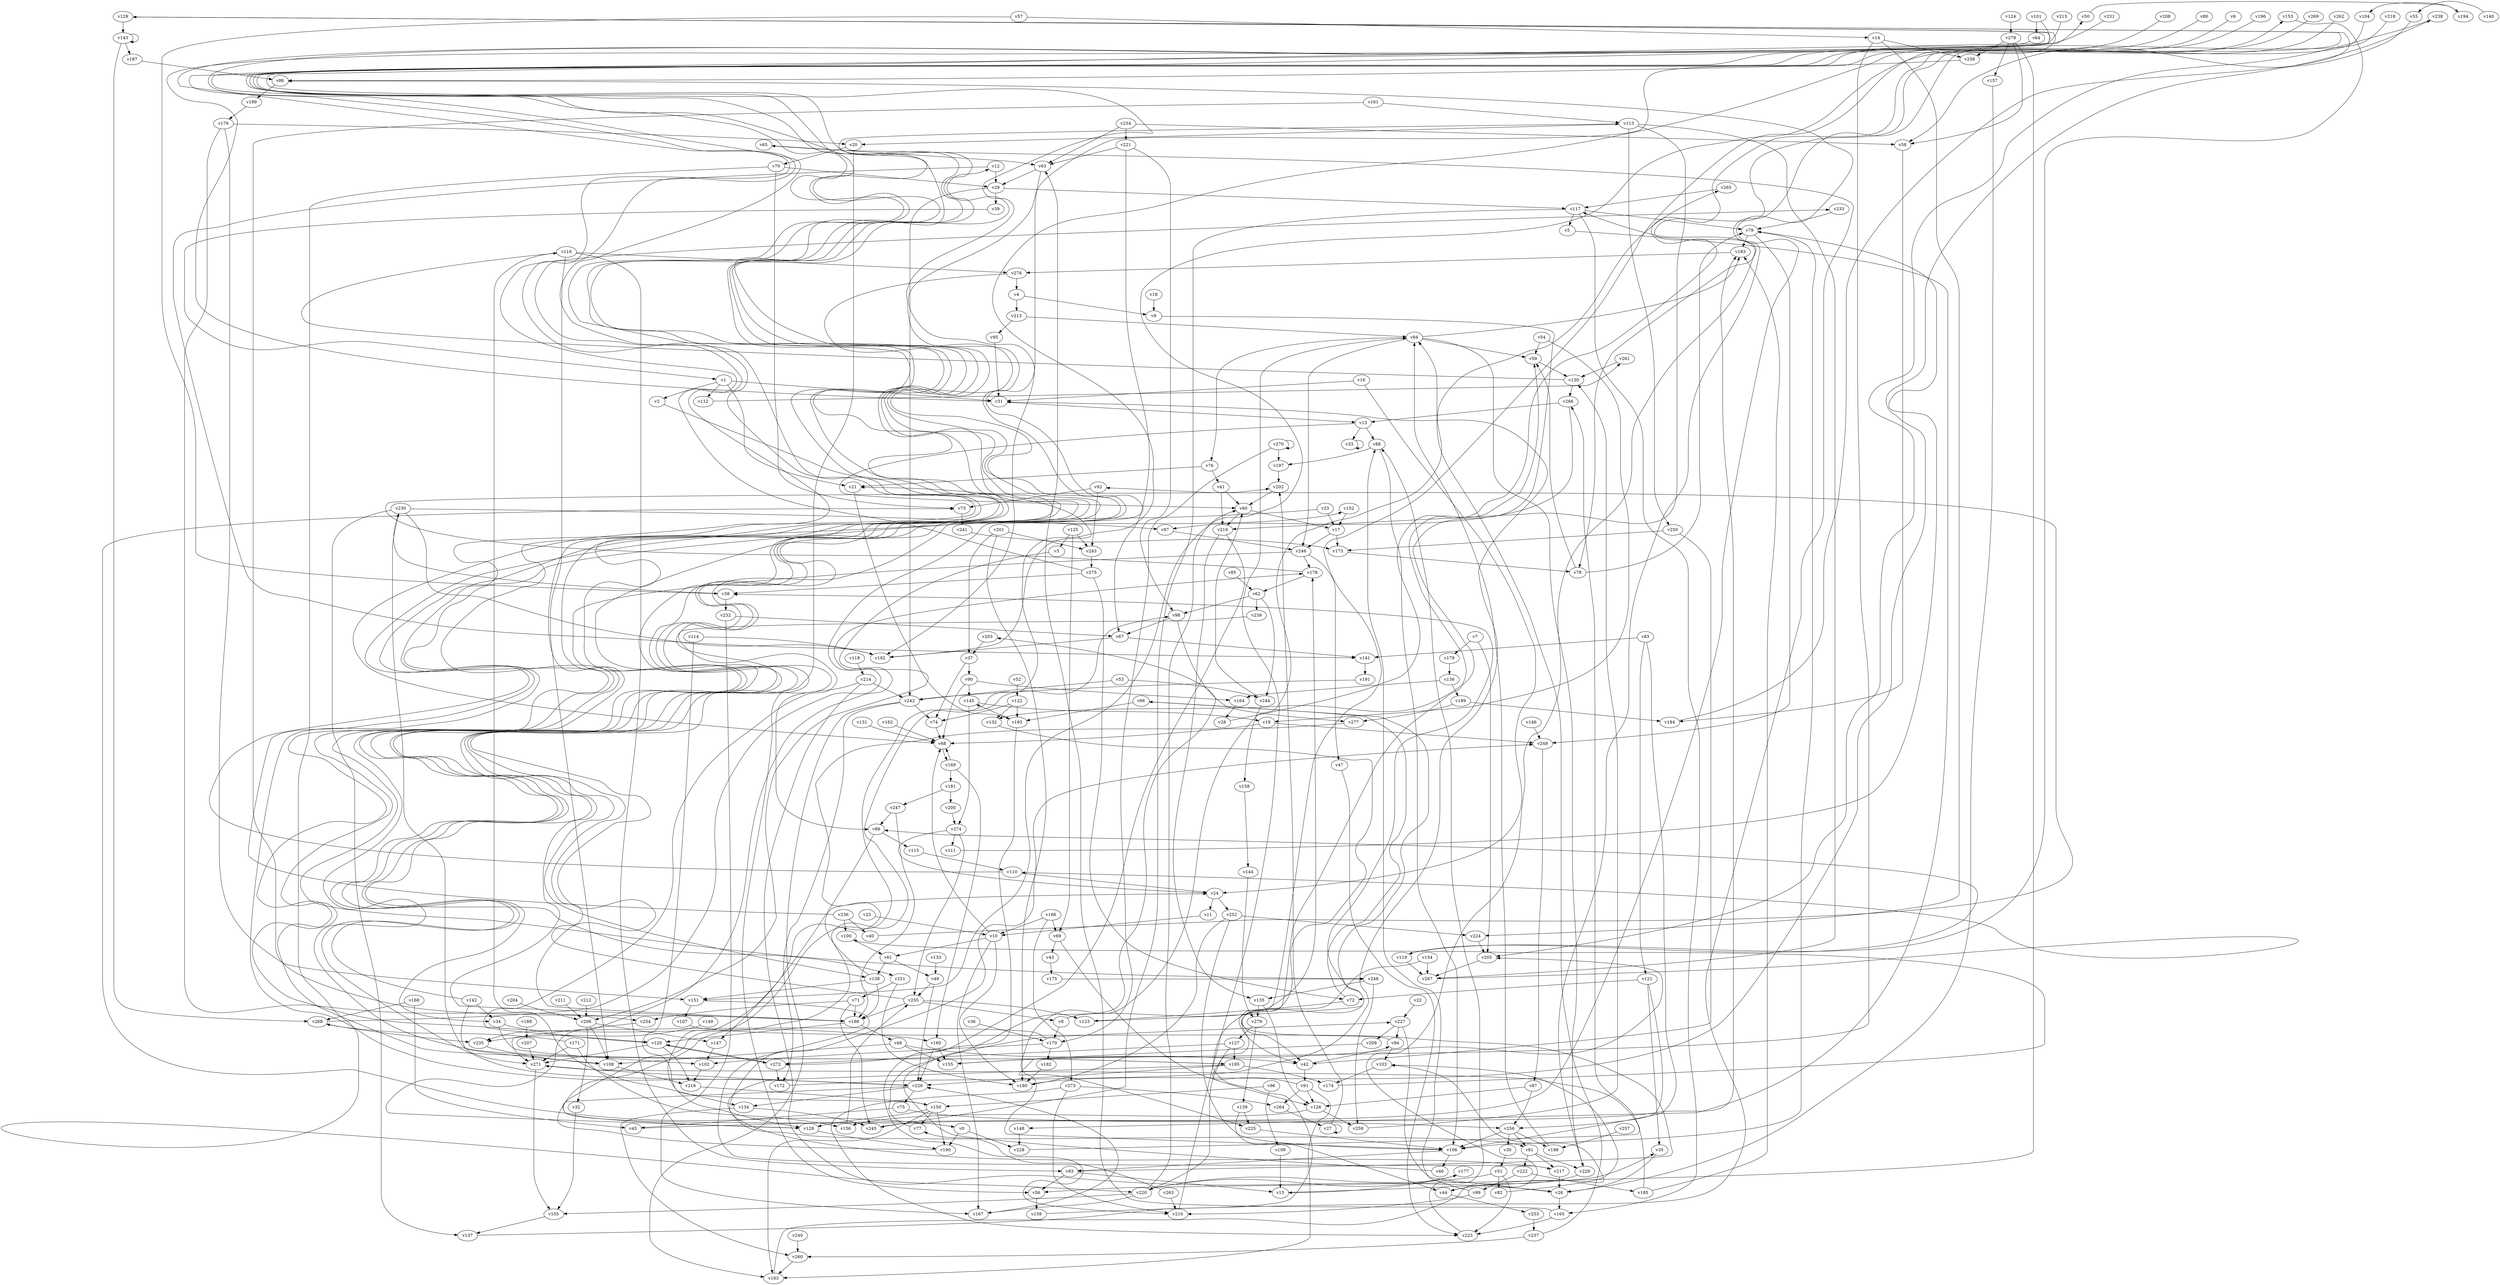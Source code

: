 // Benchmark game 410 - 280 vertices
// time_bound: 59
// targets: v235
digraph G {
    v0 [name="v0", player=0];
    v1 [name="v1", player=0];
    v2 [name="v2", player=1];
    v3 [name="v3", player=0];
    v4 [name="v4", player=0];
    v5 [name="v5", player=1];
    v6 [name="v6", player=1];
    v7 [name="v7", player=0];
    v8 [name="v8", player=1];
    v9 [name="v9", player=0];
    v10 [name="v10", player=0];
    v11 [name="v11", player=1];
    v12 [name="v12", player=1];
    v13 [name="v13", player=0];
    v14 [name="v14", player=0];
    v15 [name="v15", player=0];
    v16 [name="v16", player=1];
    v17 [name="v17", player=0];
    v18 [name="v18", player=0];
    v19 [name="v19", player=0];
    v20 [name="v20", player=0];
    v21 [name="v21", player=0];
    v22 [name="v22", player=0];
    v23 [name="v23", player=0];
    v24 [name="v24", player=1];
    v25 [name="v25", player=0];
    v26 [name="v26", player=1];
    v27 [name="v27", player=1];
    v28 [name="v28", player=0];
    v29 [name="v29", player=1];
    v30 [name="v30", player=0];
    v31 [name="v31", player=1];
    v32 [name="v32", player=0];
    v33 [name="v33", player=1];
    v34 [name="v34", player=0];
    v35 [name="v35", player=0];
    v36 [name="v36", player=0];
    v37 [name="v37", player=0];
    v38 [name="v38", player=0];
    v39 [name="v39", player=0];
    v40 [name="v40", player=0];
    v41 [name="v41", player=1];
    v42 [name="v42", player=1];
    v43 [name="v43", player=0];
    v44 [name="v44", player=0];
    v45 [name="v45", player=0];
    v46 [name="v46", player=1];
    v47 [name="v47", player=0];
    v48 [name="v48", player=0];
    v49 [name="v49", player=1];
    v50 [name="v50", player=0];
    v51 [name="v51", player=1];
    v52 [name="v52", player=1];
    v53 [name="v53", player=1];
    v54 [name="v54", player=1];
    v55 [name="v55", player=0];
    v56 [name="v56", player=0];
    v57 [name="v57", player=1];
    v58 [name="v58", player=1];
    v59 [name="v59", player=1];
    v60 [name="v60", player=1];
    v61 [name="v61", player=1];
    v62 [name="v62", player=1];
    v63 [name="v63", player=1];
    v64 [name="v64", player=0];
    v65 [name="v65", player=0];
    v66 [name="v66", player=0];
    v67 [name="v67", player=0];
    v68 [name="v68", player=0];
    v69 [name="v69", player=0];
    v70 [name="v70", player=0];
    v71 [name="v71", player=0];
    v72 [name="v72", player=1];
    v73 [name="v73", player=0];
    v74 [name="v74", player=1];
    v75 [name="v75", player=1];
    v76 [name="v76", player=0];
    v77 [name="v77", player=0];
    v78 [name="v78", player=1];
    v79 [name="v79", player=0];
    v80 [name="v80", player=0];
    v81 [name="v81", player=0];
    v82 [name="v82", player=1];
    v83 [name="v83", player=0];
    v84 [name="v84", player=1];
    v85 [name="v85", player=1];
    v86 [name="v86", player=1];
    v87 [name="v87", player=1];
    v88 [name="v88", player=0];
    v89 [name="v89", player=0];
    v90 [name="v90", player=0];
    v91 [name="v91", player=1];
    v92 [name="v92", player=0];
    v93 [name="v93", player=1];
    v94 [name="v94", player=1];
    v95 [name="v95", player=1];
    v96 [name="v96", player=1];
    v97 [name="v97", player=1];
    v98 [name="v98", player=1];
    v99 [name="v99", player=0];
    v100 [name="v100", player=1];
    v101 [name="v101", player=0];
    v102 [name="v102", player=0];
    v103 [name="v103", player=0];
    v104 [name="v104", player=0];
    v105 [name="v105", player=1];
    v106 [name="v106", player=1];
    v107 [name="v107", player=0];
    v108 [name="v108", player=1];
    v109 [name="v109", player=1];
    v110 [name="v110", player=0];
    v111 [name="v111", player=1];
    v112 [name="v112", player=1];
    v113 [name="v113", player=0];
    v114 [name="v114", player=0];
    v115 [name="v115", player=0];
    v116 [name="v116", player=0];
    v117 [name="v117", player=0];
    v118 [name="v118", player=0];
    v119 [name="v119", player=0];
    v120 [name="v120", player=0];
    v121 [name="v121", player=1];
    v122 [name="v122", player=0];
    v123 [name="v123", player=0];
    v124 [name="v124", player=1];
    v125 [name="v125", player=1];
    v126 [name="v126", player=1];
    v127 [name="v127", player=0];
    v128 [name="v128", player=1];
    v129 [name="v129", player=0];
    v130 [name="v130", player=0];
    v131 [name="v131", player=1];
    v132 [name="v132", player=0];
    v133 [name="v133", player=0];
    v134 [name="v134", player=0];
    v135 [name="v135", player=0];
    v136 [name="v136", player=1];
    v137 [name="v137", player=1];
    v138 [name="v138", player=1];
    v139 [name="v139", player=0];
    v140 [name="v140", player=0];
    v141 [name="v141", player=1];
    v142 [name="v142", player=1];
    v143 [name="v143", player=1];
    v144 [name="v144", player=0];
    v145 [name="v145", player=0];
    v146 [name="v146", player=1];
    v147 [name="v147", player=1];
    v148 [name="v148", player=1];
    v149 [name="v149", player=1];
    v150 [name="v150", player=1];
    v151 [name="v151", player=0];
    v152 [name="v152", player=0];
    v153 [name="v153", player=1];
    v154 [name="v154", player=1];
    v155 [name="v155", player=0];
    v156 [name="v156", player=1];
    v157 [name="v157", player=0];
    v158 [name="v158", player=0];
    v159 [name="v159", player=1];
    v160 [name="v160", player=1];
    v161 [name="v161", player=0];
    v162 [name="v162", player=1];
    v163 [name="v163", player=1];
    v164 [name="v164", player=0];
    v165 [name="v165", player=1];
    v166 [name="v166", player=1];
    v167 [name="v167", player=1];
    v168 [name="v168", player=0];
    v169 [name="v169", player=0];
    v170 [name="v170", player=0];
    v171 [name="v171", player=1];
    v172 [name="v172", player=1];
    v173 [name="v173", player=1];
    v174 [name="v174", player=1];
    v175 [name="v175", player=1];
    v176 [name="v176", player=0];
    v177 [name="v177", player=1];
    v178 [name="v178", player=1];
    v179 [name="v179", player=1];
    v180 [name="v180", player=0];
    v181 [name="v181", player=0];
    v182 [name="v182", player=1];
    v183 [name="v183", player=0];
    v184 [name="v184", player=1];
    v185 [name="v185", player=1];
    v186 [name="v186", player=1];
    v187 [name="v187", player=0];
    v188 [name="v188", player=1];
    v189 [name="v189", player=1];
    v190 [name="v190", player=1];
    v191 [name="v191", player=0];
    v192 [name="v192", player=1];
    v193 [name="v193", player=0];
    v194 [name="v194", player=1];
    v195 [name="v195", player=1];
    v196 [name="v196", player=1];
    v197 [name="v197", player=0];
    v198 [name="v198", player=0];
    v199 [name="v199", player=1];
    v200 [name="v200", player=1];
    v201 [name="v201", player=1];
    v202 [name="v202", player=0];
    v203 [name="v203", player=1];
    v204 [name="v204", player=1];
    v205 [name="v205", player=0];
    v206 [name="v206", player=1];
    v207 [name="v207", player=0];
    v208 [name="v208", player=0];
    v209 [name="v209", player=0];
    v210 [name="v210", player=0];
    v211 [name="v211", player=0];
    v212 [name="v212", player=0];
    v213 [name="v213", player=1];
    v214 [name="v214", player=1];
    v215 [name="v215", player=1];
    v216 [name="v216", player=1];
    v217 [name="v217", player=0];
    v218 [name="v218", player=1];
    v219 [name="v219", player=0];
    v220 [name="v220", player=1];
    v221 [name="v221", player=0];
    v222 [name="v222", player=1];
    v223 [name="v223", player=1];
    v224 [name="v224", player=0];
    v225 [name="v225", player=0];
    v226 [name="v226", player=0];
    v227 [name="v227", player=1];
    v228 [name="v228", player=1];
    v229 [name="v229", player=0];
    v230 [name="v230", player=1];
    v231 [name="v231", player=0];
    v232 [name="v232", player=0];
    v233 [name="v233", player=0];
    v234 [name="v234", player=1];
    v235 [name="v235", player=1, target=1];
    v236 [name="v236", player=0];
    v237 [name="v237", player=1];
    v238 [name="v238", player=1];
    v239 [name="v239", player=1];
    v240 [name="v240", player=1];
    v241 [name="v241", player=1];
    v242 [name="v242", player=1];
    v243 [name="v243", player=1];
    v244 [name="v244", player=1];
    v245 [name="v245", player=0];
    v246 [name="v246", player=1];
    v247 [name="v247", player=1];
    v248 [name="v248", player=0];
    v249 [name="v249", player=1];
    v250 [name="v250", player=1];
    v251 [name="v251", player=0];
    v252 [name="v252", player=0];
    v253 [name="v253", player=1];
    v254 [name="v254", player=1];
    v255 [name="v255", player=1];
    v256 [name="v256", player=1];
    v257 [name="v257", player=0];
    v258 [name="v258", player=1];
    v259 [name="v259", player=0];
    v260 [name="v260", player=0];
    v261 [name="v261", player=0];
    v262 [name="v262", player=1];
    v263 [name="v263", player=0];
    v264 [name="v264", player=0];
    v265 [name="v265", player=1];
    v266 [name="v266", player=1];
    v267 [name="v267", player=1];
    v268 [name="v268", player=0];
    v269 [name="v269", player=1];
    v270 [name="v270", player=1];
    v271 [name="v271", player=1];
    v272 [name="v272", player=1];
    v273 [name="v273", player=0];
    v274 [name="v274", player=1];
    v275 [name="v275", player=1];
    v276 [name="v276", player=1];
    v277 [name="v277", player=1];
    v278 [name="v278", player=1];
    v279 [name="v279", player=0];

    v0 -> v73 [constraint="t < 6"];
    v1 -> v31;
    v2 -> v195 [constraint="t mod 5 == 4"];
    v3 -> v206 [constraint="t >= 3"];
    v4 -> v9;
    v5 -> v148 [constraint="t mod 2 == 0"];
    v6 -> v138 [constraint="t < 10"];
    v7 -> v205;
    v8 -> v178;
    v9 -> v132 [constraint="t >= 3"];
    v10 -> v167;
    v11 -> v10;
    v12 -> v141 [constraint="t mod 5 == 1"];
    v13 -> v60 [constraint="t mod 3 == 1"];
    v14 -> v258;
    v15 -> v35 [constraint="t < 5"];
    v16 -> v24;
    v17 -> v246;
    v18 -> v9;
    v19 -> v68;
    v20 -> v70;
    v21 -> v193;
    v22 -> v227;
    v23 -> v160 [constraint="t mod 5 == 1"];
    v24 -> v252;
    v25 -> v10;
    v26 -> v165;
    v27 -> v27 [constraint="t mod 5 == 4"];
    v28 -> v129 [constraint="t mod 5 == 3"];
    v29 -> v117;
    v30 -> v51;
    v31 -> v13;
    v32 -> v105;
    v33 -> v33;
    v34 -> v102;
    v35 -> v26;
    v36 -> v170;
    v37 -> v74;
    v38 -> v230 [constraint="t mod 3 == 0"];
    v39 -> v1 [constraint="t mod 4 == 3"];
    v40 -> v92 [constraint="t < 7"];
    v41 -> v60;
    v42 -> v94 [constraint="t mod 3 == 1"];
    v43 -> v175;
    v44 -> v103 [constraint="t < 15"];
    v45 -> v86 [constraint="t < 14"];
    v46 -> v203 [constraint="t < 7"];
    v47 -> v223;
    v48 -> v155;
    v49 -> v255;
    v50 -> v194 [constraint="t < 11"];
    v51 -> v82;
    v52 -> v122;
    v53 -> v242;
    v54 -> v59;
    v55 -> v58 [constraint="t >= 4"];
    v56 -> v159;
    v57 -> v38;
    v58 -> v184;
    v59 -> v130;
    v60 -> v219;
    v61 -> v49;
    v62 -> v239;
    v63 -> v29;
    v64 -> v31 [constraint="t mod 3 == 0"];
    v65 -> v63;
    v66 -> v193;
    v67 -> v141;
    v68 -> v169;
    v69 -> v43;
    v70 -> v73;
    v71 -> v186;
    v72 -> v66 [constraint="t < 9"];
    v73 -> v241;
    v74 -> v68;
    v75 -> v256;
    v76 -> v21;
    v77 -> v227 [constraint="t mod 2 == 0"];
    v78 -> v79;
    v79 -> v106;
    v80 -> v186 [constraint="t mod 5 == 0"];
    v81 -> v217;
    v82 -> v103 [constraint="t < 8"];
    v83 -> v121;
    v84 -> v183;
    v85 -> v62;
    v86 -> v199;
    v87 -> v256;
    v88 -> v197;
    v89 -> v115;
    v90 -> v68;
    v91 -> v38 [constraint="t >= 5"];
    v92 -> v243;
    v93 -> v15;
    v94 -> v59 [constraint="t mod 4 == 0"];
    v95 -> v31;
    v96 -> v109;
    v97 -> v246;
    v98 -> v277;
    v99 -> v210;
    v100 -> v61;
    v101 -> v226 [constraint="t < 9"];
    v102 -> v216;
    v103 -> v174;
    v104 -> v78 [constraint="t >= 1"];
    v105 -> v137;
    v106 -> v265 [constraint="t mod 5 == 0"];
    v107 -> v93 [constraint="t >= 1"];
    v108 -> v216;
    v109 -> v15;
    v110 -> v152 [constraint="t >= 3"];
    v111 -> v79 [constraint="t < 6"];
    v112 -> v261 [constraint="t < 13"];
    v113 -> v267;
    v114 -> v128;
    v115 -> v110;
    v116 -> v134;
    v117 -> v5;
    v118 -> v214;
    v119 -> v89 [constraint="t >= 1"];
    v120 -> v271;
    v121 -> v256;
    v122 -> v74;
    v123 -> v66 [constraint="t < 7"];
    v124 -> v278;
    v125 -> v3;
    v126 -> v156;
    v127 -> v272 [constraint="t mod 3 == 1"];
    v128 -> v178 [constraint="t < 15"];
    v129 -> v248 [constraint="t mod 4 == 3"];
    v130 -> v116 [constraint="t mod 2 == 1"];
    v131 -> v68;
    v132 -> v42 [constraint="t mod 3 == 1"];
    v133 -> v49;
    v134 -> v260;
    v135 -> v279;
    v136 -> v164;
    v137 -> v129 [constraint="t mod 5 == 2"];
    v138 -> v24 [constraint="t < 11"];
    v139 -> v225;
    v140 -> v55 [constraint="t < 7"];
    v141 -> v191;
    v142 -> v113 [constraint="t mod 5 == 1"];
    v143 -> v143;
    v144 -> v279;
    v145 -> v274;
    v146 -> v249;
    v147 -> v102;
    v148 -> v228;
    v149 -> v235;
    v150 -> v77;
    v151 -> v217 [constraint="t < 14"];
    v152 -> v17;
    v153 -> v119 [constraint="t >= 4"];
    v154 -> v42 [constraint="t >= 4"];
    v155 -> v205 [constraint="t mod 5 == 2"];
    v156 -> v255;
    v157 -> v26;
    v158 -> v144;
    v159 -> v65 [constraint="t mod 4 == 2"];
    v160 -> v155;
    v161 -> v113;
    v162 -> v68;
    v163 -> v117 [constraint="t < 9"];
    v164 -> v28;
    v165 -> v223;
    v166 -> v273;
    v167 -> v226 [constraint="t < 6"];
    v168 -> v268;
    v169 -> v181;
    v170 -> v235 [constraint="t >= 3"];
    v171 -> v268 [constraint="t >= 2"];
    v172 -> v31 [constraint="t >= 3"];
    v173 -> v78;
    v174 -> v100 [constraint="t mod 5 == 2"];
    v175 -> v248 [constraint="t >= 3"];
    v176 -> v20;
    v177 -> v15;
    v178 -> v202 [constraint="t mod 5 == 3"];
    v179 -> v136;
    v180 -> v238 [constraint="t mod 3 == 0"];
    v181 -> v200;
    v182 -> v180;
    v183 -> v276;
    v184 -> v129 [constraint="t mod 3 == 0"];
    v185 -> v183;
    v186 -> v48;
    v187 -> v86;
    v188 -> v207;
    v189 -> v277;
    v190 -> v98 [constraint="t mod 2 == 0"];
    v191 -> v242;
    v192 -> v21 [constraint="t >= 4"];
    v193 -> v145 [constraint="t mod 5 == 1"];
    v194 -> v104 [constraint="t < 9"];
    v195 -> v81 [constraint="t < 5"];
    v196 -> v120 [constraint="t < 7"];
    v197 -> v202;
    v198 -> v84;
    v199 -> v176;
    v200 -> v274;
    v201 -> v243;
    v202 -> v60;
    v203 -> v37;
    v204 -> v206;
    v205 -> v267;
    v206 -> v147;
    v207 -> v271;
    v208 -> v34 [constraint="t mod 5 == 0"];
    v209 -> v225 [constraint="t >= 4"];
    v210 -> v84;
    v211 -> v206;
    v212 -> v206;
    v213 -> v95;
    v214 -> v26;
    v215 -> v68 [constraint="t >= 1"];
    v216 -> v150;
    v217 -> v249 [constraint="t mod 3 == 2"];
    v218 -> v229 [constraint="t mod 4 == 1"];
    v219 -> v210 [constraint="t mod 4 == 0"];
    v220 -> v177 [constraint="t >= 2"];
    v221 -> v63;
    v222 -> v99;
    v223 -> v88;
    v224 -> v205;
    v225 -> v106;
    v226 -> v0 [constraint="t mod 3 == 0"];
    v227 -> v209;
    v228 -> v271 [constraint="t mod 3 == 1"];
    v229 -> v44;
    v230 -> v108;
    v231 -> v195 [constraint="t < 7"];
    v232 -> v67;
    v233 -> v79;
    v234 -> v58;
    v235 -> v108;
    v236 -> v50 [constraint="t >= 5"];
    v237 -> v84;
    v238 -> v205 [constraint="t mod 3 == 2"];
    v239 -> v251 [constraint="t >= 3"];
    v240 -> v260;
    v241 -> v173;
    v242 -> v74;
    v243 -> v275;
    v244 -> v60;
    v245 -> v183;
    v246 -> v226 [constraint="t mod 4 == 3"];
    v247 -> v186;
    v248 -> v259;
    v249 -> v87;
    v250 -> v42;
    v251 -> v180;
    v252 -> v224;
    v253 -> v237;
    v254 -> v271 [constraint="t < 6"];
    v255 -> v12 [constraint="t < 12"];
    v256 -> v106;
    v257 -> v198;
    v258 -> v86;
    v259 -> v130;
    v260 -> v163;
    v261 -> v130;
    v262 -> v151 [constraint="t < 8"];
    v263 -> v77 [constraint="t < 14"];
    v264 -> v27;
    v265 -> v117;
    v266 -> v97;
    v267 -> v110 [constraint="t < 10"];
    v268 -> v153 [constraint="t < 13"];
    v269 -> v128 [constraint="t >= 5"];
    v270 -> v197;
    v271 -> v226;
    v272 -> v172;
    v273 -> v223 [constraint="t < 7"];
    v274 -> v24 [constraint="t >= 3"];
    v275 -> v233 [constraint="t >= 2"];
    v276 -> v186 [constraint="t < 12"];
    v277 -> v150 [constraint="t mod 3 == 0"];
    v278 -> v56;
    v279 -> v139;
    v126 -> v259;
    v176 -> v254;
    v220 -> v167;
    v84 -> v246;
    v83 -> v141;
    v116 -> v276;
    v230 -> v192;
    v96 -> v150;
    v92 -> v73;
    v271 -> v105;
    v90 -> v164;
    v17 -> v173;
    v98 -> v67;
    v79 -> v183;
    v221 -> v67;
    v150 -> v128;
    v274 -> v111;
    v81 -> v222;
    v7 -> v179;
    v276 -> v4;
    v83 -> v106;
    v116 -> v93;
    v270 -> v270;
    v266 -> v13;
    v151 -> v107;
    v154 -> v267;
    v91 -> v126;
    v256 -> v81;
    v0 -> v190;
    v244 -> v158;
    v139 -> v44;
    v201 -> v180;
    v166 -> v69;
    v246 -> v178;
    v248 -> v135;
    v145 -> v19;
    v8 -> v170;
    v90 -> v145;
    v117 -> v245;
    v213 -> v84;
    v138 -> v151;
    v256 -> v30;
    v270 -> v170;
    v230 -> v137;
    v117 -> v79;
    v69 -> v126;
    v121 -> v72;
    v278 -> v157;
    v255 -> v123;
    v256 -> v198;
    v91 -> v163;
    v81 -> v229;
    v10 -> v61;
    v60 -> v17;
    v169 -> v68;
    v195 -> v226;
    v23 -> v17;
    v170 -> v102;
    v41 -> v219;
    v236 -> v40;
    v247 -> v89;
    v170 -> v182;
    v14 -> v224;
    v106 -> v46;
    v222 -> v185;
    v129 -> v143;
    v38 -> v232;
    v227 -> v94;
    v127 -> v195;
    v44 -> v253;
    v13 -> v88;
    v246 -> v47;
    v4 -> v213;
    v214 -> v242;
    v150 -> v163;
    v29 -> v39;
    v34 -> v120;
    v37 -> v90;
    v61 -> v138;
    v275 -> v38;
    v227 -> v26;
    v116 -> v108;
    v13 -> v33;
    v79 -> v249;
    v206 -> v32;
    v67 -> v192;
    v84 -> v59;
    v237 -> v260;
    v165 -> v63;
    v142 -> v271;
    v10 -> v68;
    v63 -> v192;
    v128 -> v190;
    v20 -> v56;
    v272 -> v120;
    v161 -> v186;
    v150 -> v190;
    v138 -> v186;
    v226 -> v75;
    v169 -> v160;
    v71 -> v254;
    v51 -> v223;
    v70 -> v29;
    v75 -> v45;
    v178 -> v62;
    v27 -> v202;
    v78 -> v59;
    v42 -> v91;
    v1 -> v2;
    v0 -> v228;
    v94 -> v103;
    v171 -> v156;
    v206 -> v108;
    v193 -> v272;
    v234 -> v63;
    v19 -> v249;
    v252 -> v106;
    v101 -> v64;
    v10 -> v180;
    v84 -> v229;
    v87 -> v126;
    v273 -> v264;
    v181 -> v247;
    v195 -> v174;
    v279 -> v127;
    v88 -> v106;
    v226 -> v134;
    v275 -> v72;
    v70 -> v220;
    v166 -> v10;
    v242 -> v163;
    v122 -> v193;
    v255 -> v186;
    v125 -> v243;
    v48 -> v42;
    v217 -> v26;
    v236 -> v100;
    v135 -> v126;
    v62 -> v98;
    v106 -> v93;
    v251 -> v71;
    v122 -> v132;
    v62 -> v244;
    v136 -> v189;
    v113 -> v219;
    v160 -> v226;
    v252 -> v180;
    v234 -> v221;
    v12 -> v29;
    v57 -> v14;
    v220 -> v60;
    v49 -> v226;
    v114 -> v192;
    v113 -> v250;
    v14 -> v155;
    v221 -> v98;
    v186 -> v120;
    v278 -> v58;
    v113 -> v20;
    v84 -> v76;
    v220 -> v105;
    v242 -> v172;
    v24 -> v11;
    v219 -> v135;
    v142 -> v34;
    v230 -> v97;
    v1 -> v21;
    v274 -> v255;
    v171 -> v271;
    v54 -> v19;
    v127 -> v220;
    v16 -> v31;
    v263 -> v210;
    v255 -> v8;
    v89 -> v147;
    v91 -> v264;
    v51 -> v220;
    v71 -> v245;
    v273 -> v210;
    v168 -> v45;
    v143 -> v187;
    v232 -> v167;
    v72 -> v123;
    v48 -> v108;
    v130 -> v266;
    v189 -> v184;
    v125 -> v69;
    v121 -> v35;
    v76 -> v41;
    v214 -> v89;
    v29 -> v242;
    v176 -> v151;
    v99 -> v88;
    v201 -> v37;
    v53 -> v244;
    v278 -> v258;
    v119 -> v267;
    v1 -> v112;
    v185 -> v266;
    v110 -> v24;
    v250 -> v173;
    v143 -> v268;
    v120 -> v272;
    v120 -> v216;
    v93 -> v56;
    v117 -> v165;
    v268 -> v235;
    v134 -> v245;
}
